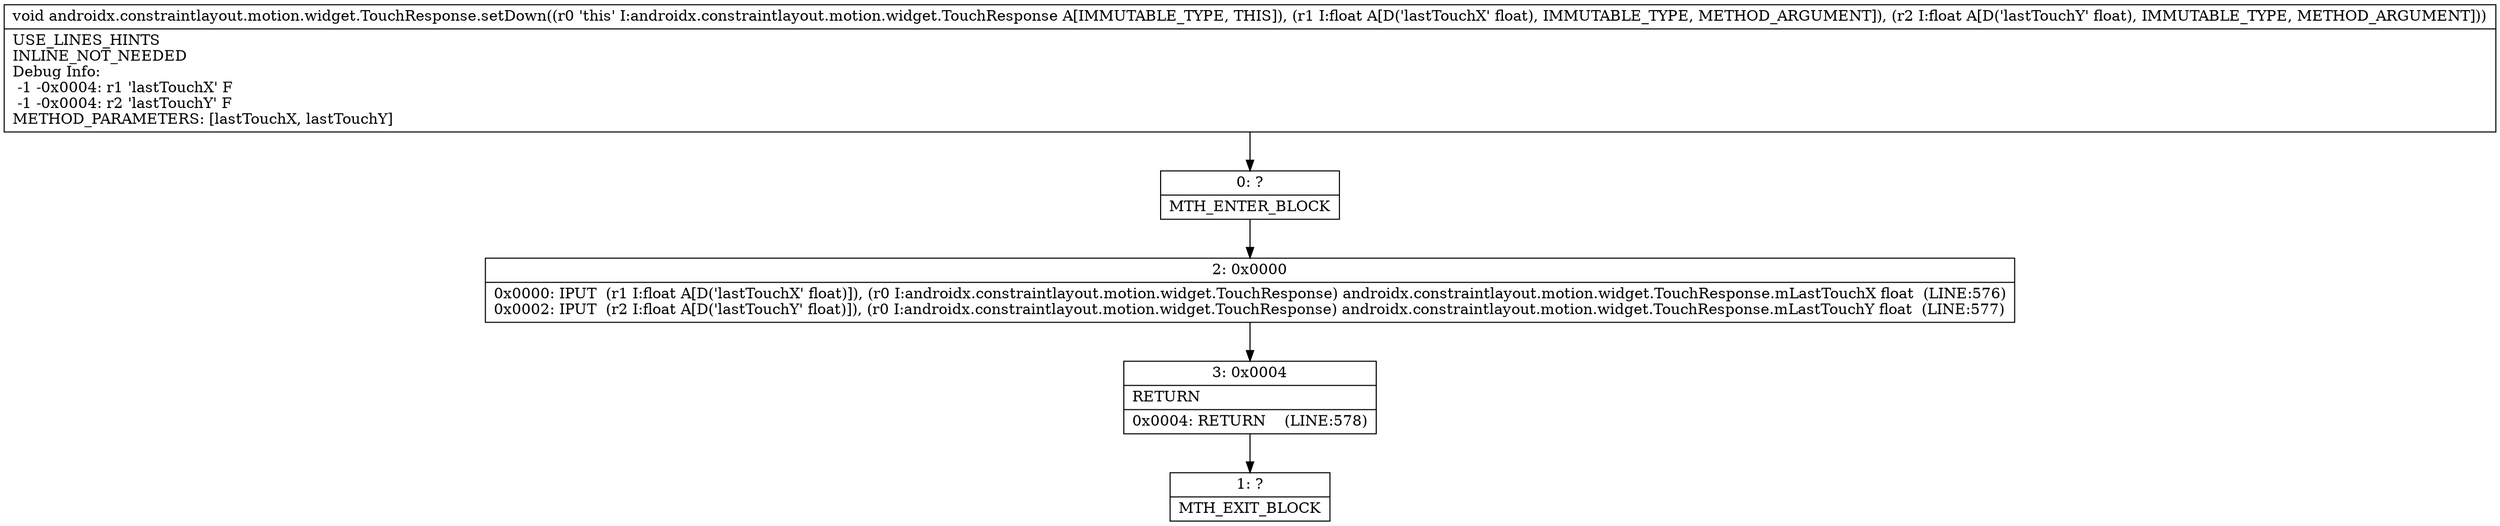 digraph "CFG forandroidx.constraintlayout.motion.widget.TouchResponse.setDown(FF)V" {
Node_0 [shape=record,label="{0\:\ ?|MTH_ENTER_BLOCK\l}"];
Node_2 [shape=record,label="{2\:\ 0x0000|0x0000: IPUT  (r1 I:float A[D('lastTouchX' float)]), (r0 I:androidx.constraintlayout.motion.widget.TouchResponse) androidx.constraintlayout.motion.widget.TouchResponse.mLastTouchX float  (LINE:576)\l0x0002: IPUT  (r2 I:float A[D('lastTouchY' float)]), (r0 I:androidx.constraintlayout.motion.widget.TouchResponse) androidx.constraintlayout.motion.widget.TouchResponse.mLastTouchY float  (LINE:577)\l}"];
Node_3 [shape=record,label="{3\:\ 0x0004|RETURN\l|0x0004: RETURN    (LINE:578)\l}"];
Node_1 [shape=record,label="{1\:\ ?|MTH_EXIT_BLOCK\l}"];
MethodNode[shape=record,label="{void androidx.constraintlayout.motion.widget.TouchResponse.setDown((r0 'this' I:androidx.constraintlayout.motion.widget.TouchResponse A[IMMUTABLE_TYPE, THIS]), (r1 I:float A[D('lastTouchX' float), IMMUTABLE_TYPE, METHOD_ARGUMENT]), (r2 I:float A[D('lastTouchY' float), IMMUTABLE_TYPE, METHOD_ARGUMENT]))  | USE_LINES_HINTS\lINLINE_NOT_NEEDED\lDebug Info:\l  \-1 \-0x0004: r1 'lastTouchX' F\l  \-1 \-0x0004: r2 'lastTouchY' F\lMETHOD_PARAMETERS: [lastTouchX, lastTouchY]\l}"];
MethodNode -> Node_0;Node_0 -> Node_2;
Node_2 -> Node_3;
Node_3 -> Node_1;
}

